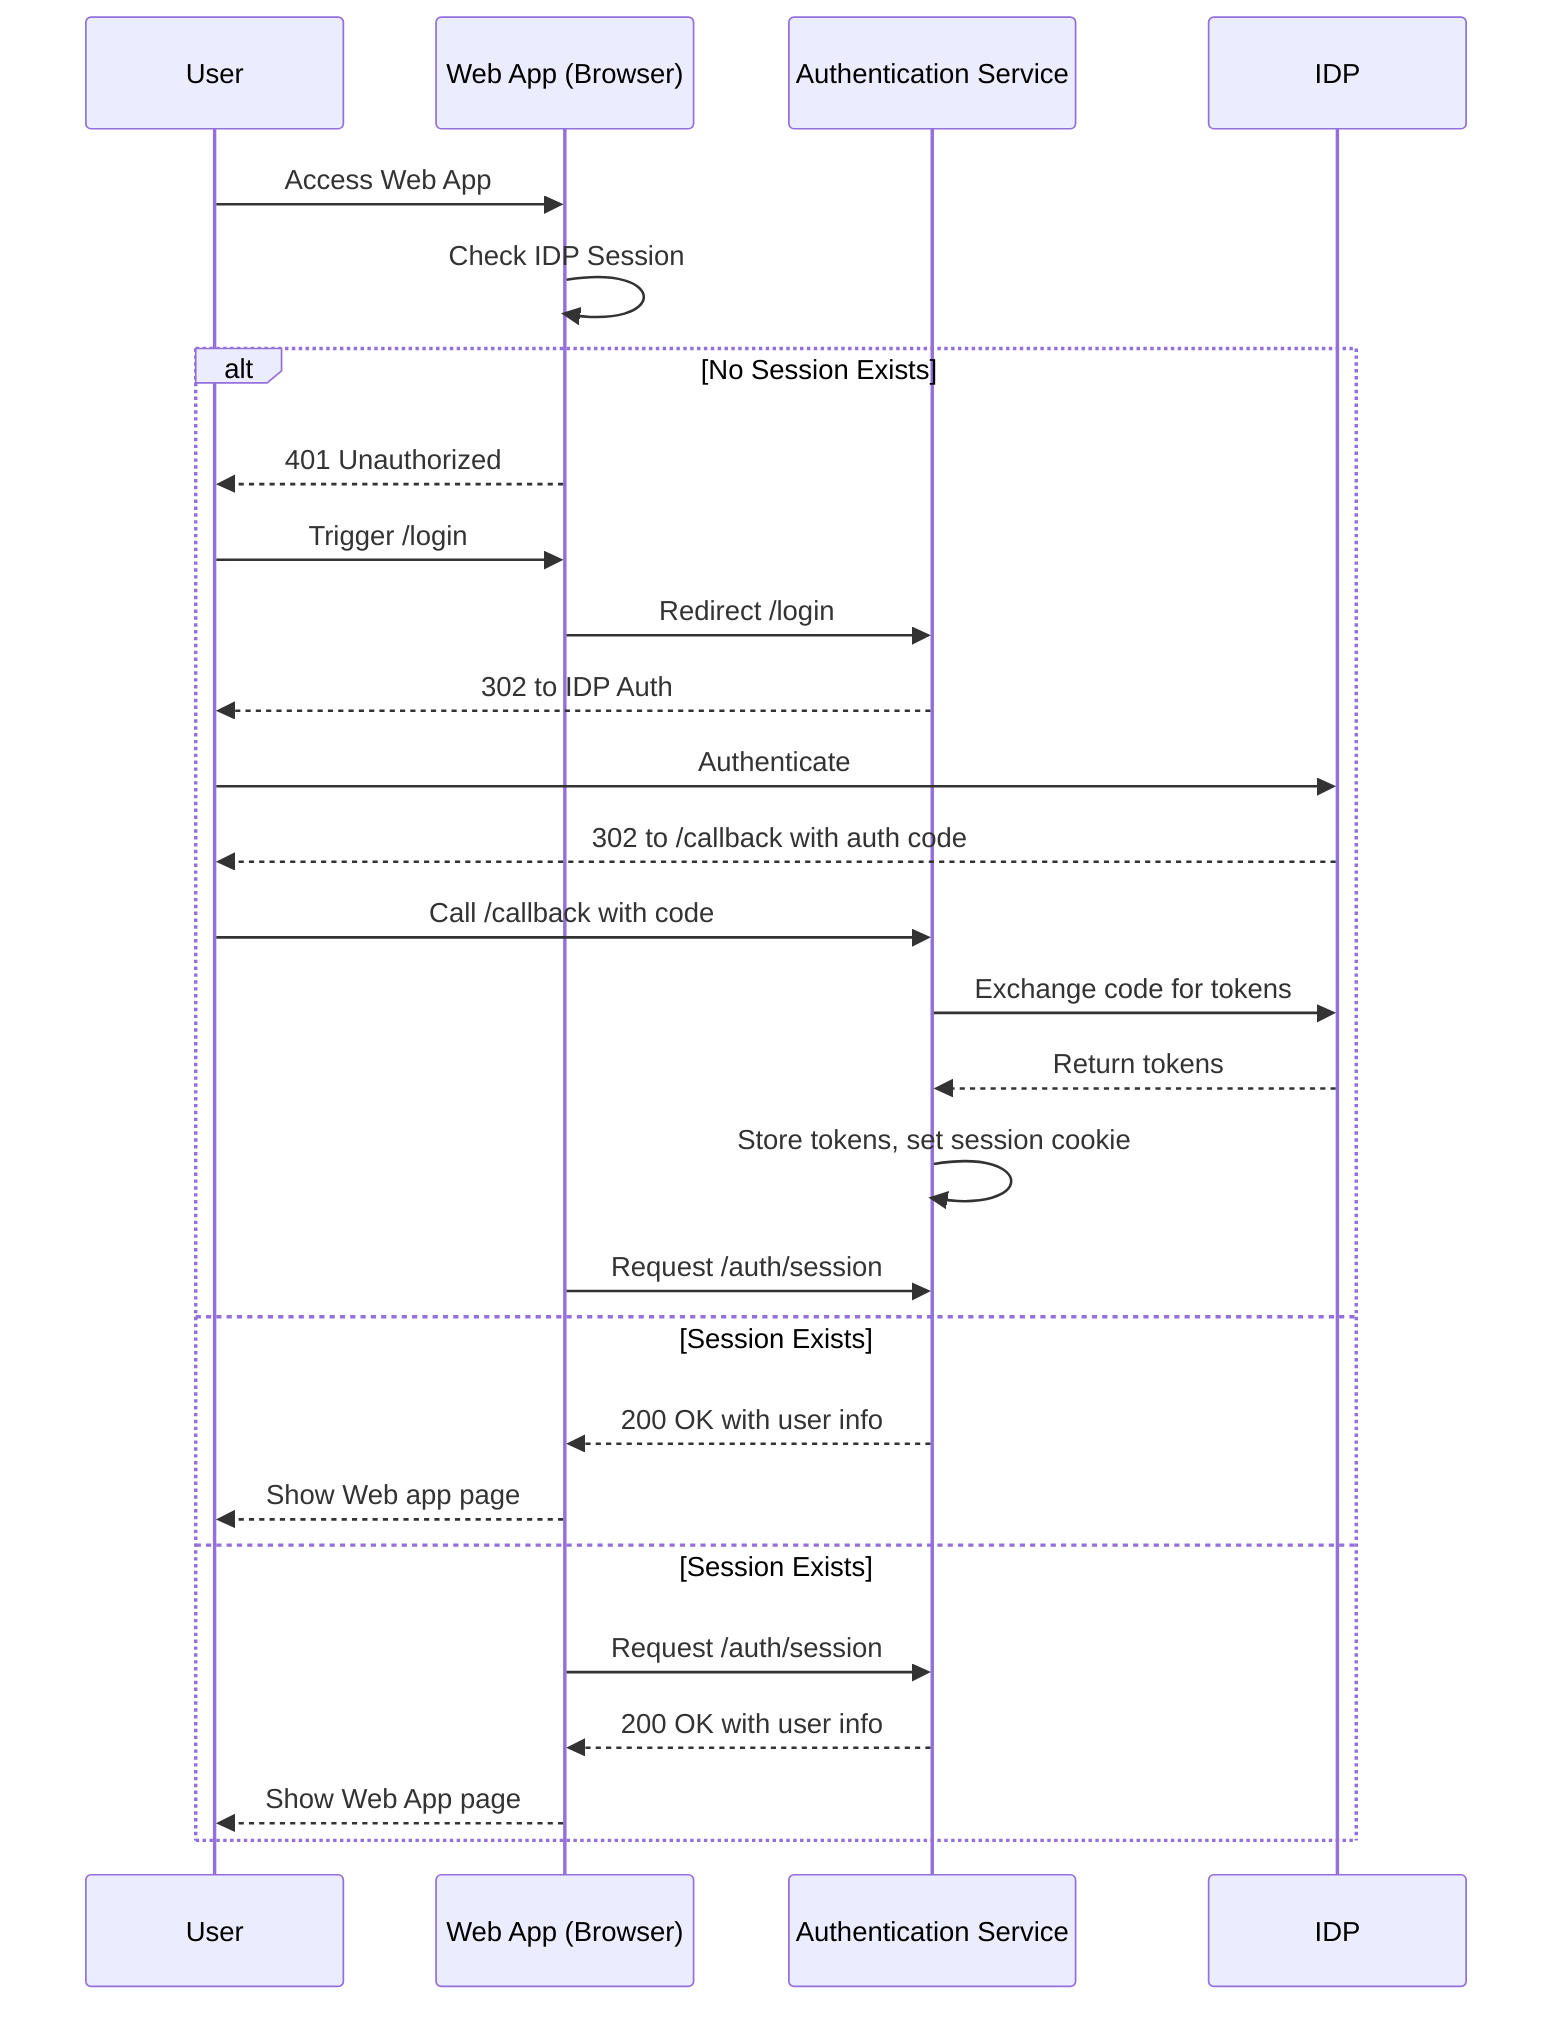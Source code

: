 sequenceDiagram
    participant User
    participant Web App (Browser)
    participant Authentication Service
    participant IDP

    User->>Web App (Browser): Access Web App
    Web App (Browser)->>Web App (Browser): Check IDP Session
    alt No Session Exists
        Web App (Browser)-->>User: 401 Unauthorized
        User->>Web App (Browser): Trigger /login
        Web App (Browser)->>Authentication Service: Redirect /login
        Authentication Service-->>User: 302 to IDP Auth
        User->>IDP: Authenticate
        IDP-->>User: 302 to /callback with auth code
        User->>Authentication Service: Call /callback with code
        Authentication Service->>IDP: Exchange code for tokens
        IDP-->>Authentication Service: Return tokens
        Authentication Service->>Authentication Service: Store tokens, set session cookie
        Web App (Browser)->>Authentication Service: Request /auth/session
    else Session Exists
        Authentication Service-->>Web App (Browser): 200 OK with user info
        Web App (Browser)-->>User: Show Web app page
    else Session Exists
        Web App (Browser)->>Authentication Service: Request /auth/session
        Authentication Service-->>Web App (Browser): 200 OK with user info
        Web App (Browser)-->>User: Show Web App page
    end